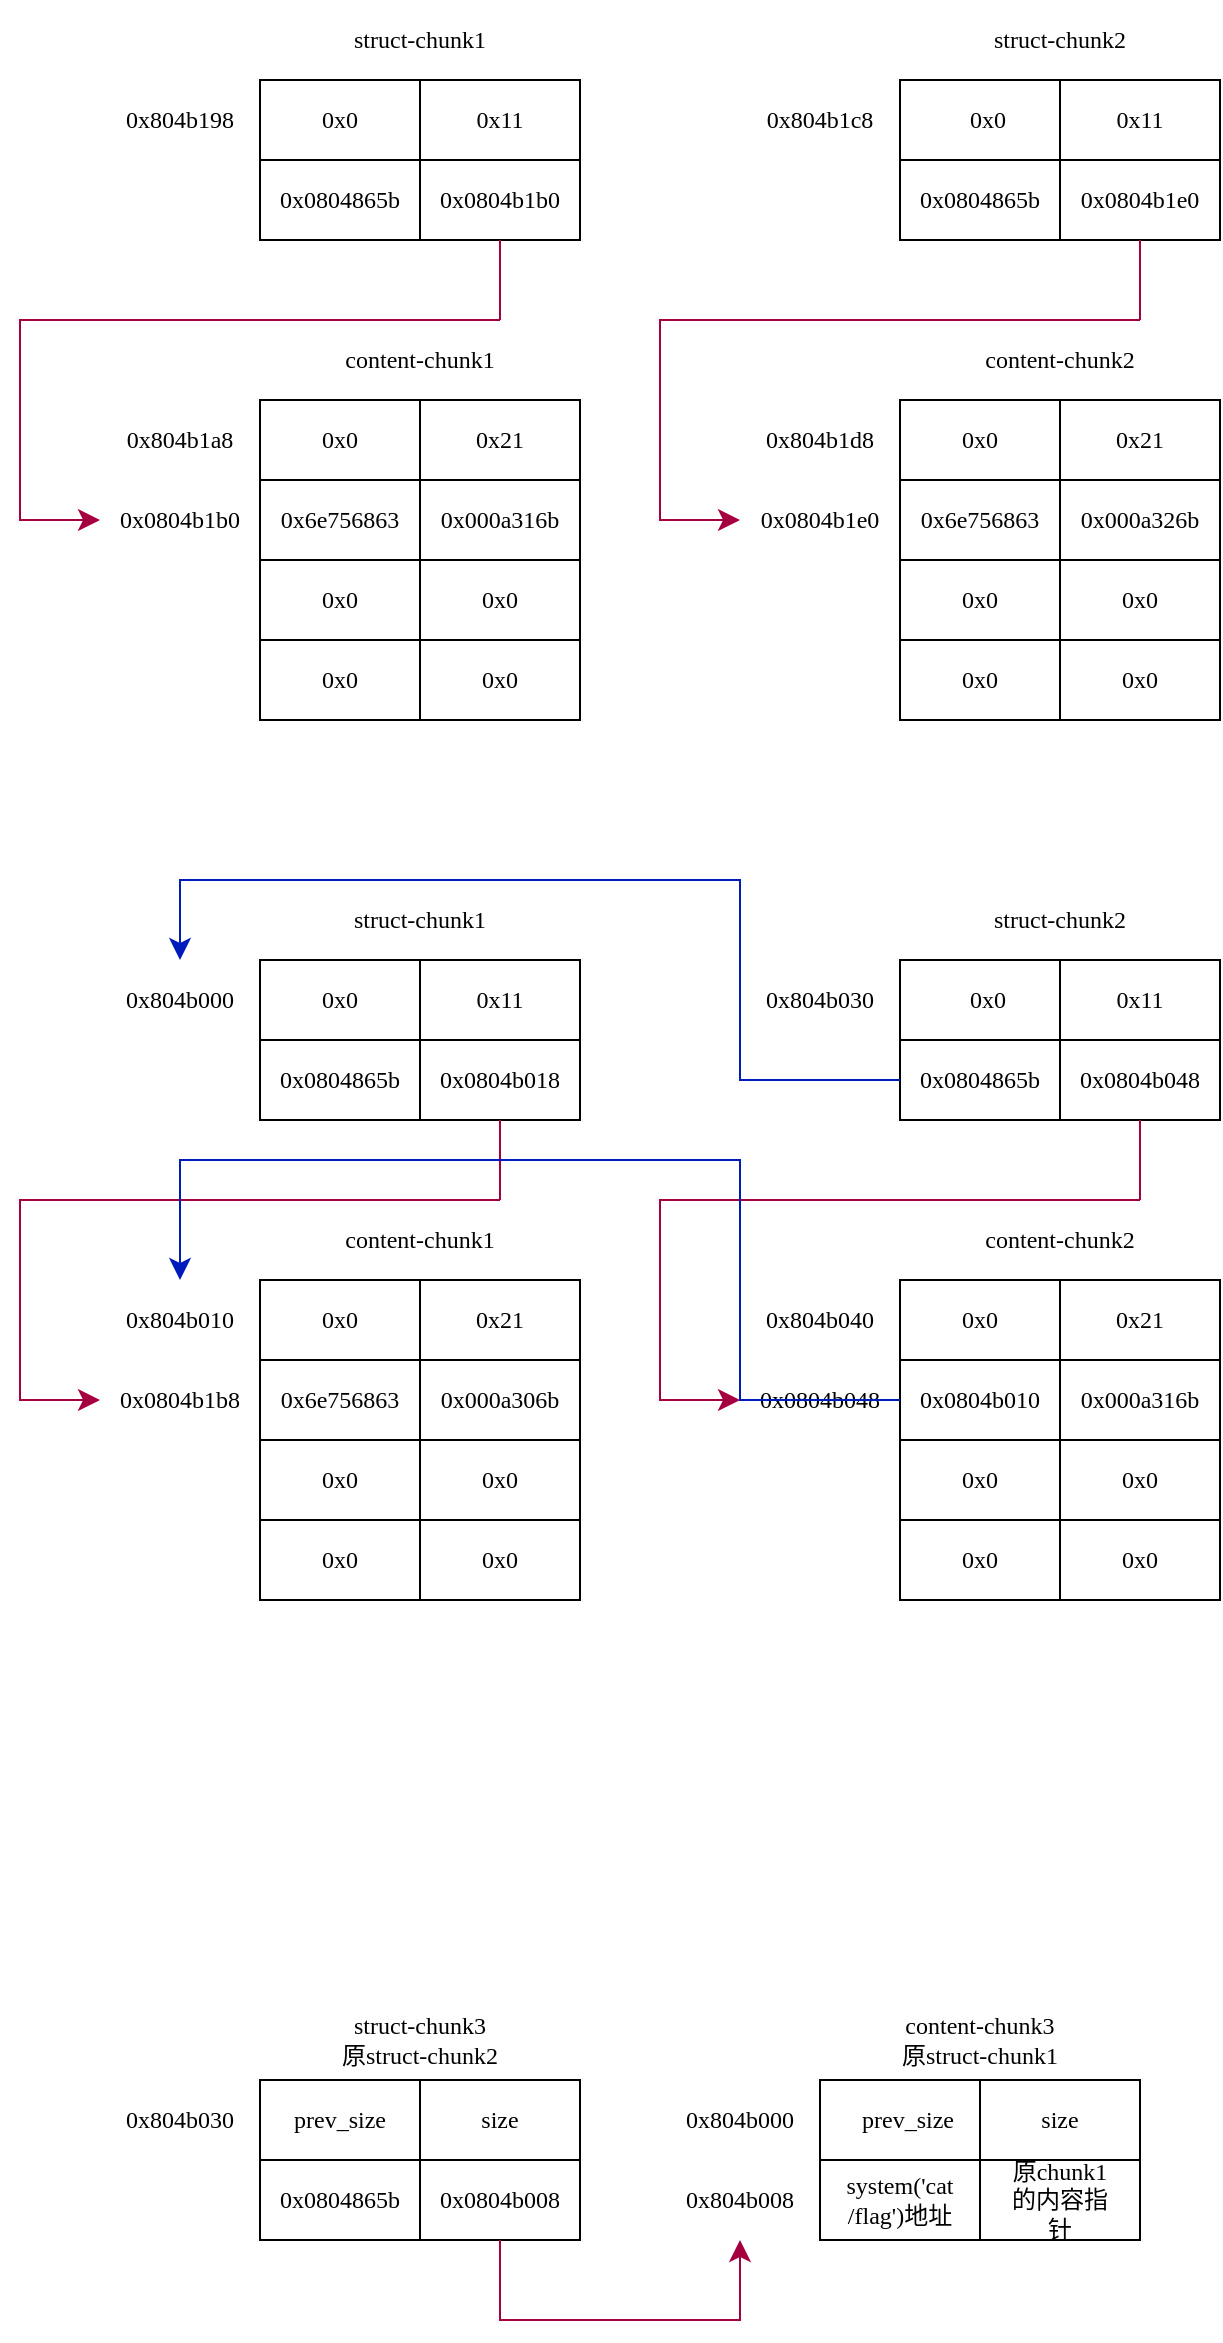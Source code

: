 <mxfile>
    <diagram id="yK3WfhH-r-NmI8_yTwjd" name="第 1 页">
        <mxGraphModel dx="1050" dy="587" grid="1" gridSize="10" guides="1" tooltips="1" connect="1" arrows="1" fold="1" page="0" pageScale="1" pageWidth="827" pageHeight="1169" math="0" shadow="0">
            <root>
                <mxCell id="0"/>
                <mxCell id="1" parent="0"/>
                <mxCell id="2" value="" style="rounded=0;whiteSpace=wrap;html=1;" parent="1" vertex="1">
                    <mxGeometry x="80" y="160" width="160" height="80" as="geometry"/>
                </mxCell>
                <mxCell id="3" value="" style="rounded=0;whiteSpace=wrap;html=1;" parent="1" vertex="1">
                    <mxGeometry x="80" y="320" width="160" height="160" as="geometry"/>
                </mxCell>
                <mxCell id="4" value="" style="rounded=0;whiteSpace=wrap;html=1;" parent="1" vertex="1">
                    <mxGeometry x="400" y="160" width="160" height="80" as="geometry"/>
                </mxCell>
                <mxCell id="5" value="" style="rounded=0;whiteSpace=wrap;html=1;" parent="1" vertex="1">
                    <mxGeometry x="400" y="320" width="160" height="160" as="geometry"/>
                </mxCell>
                <mxCell id="6" value="" style="rounded=0;whiteSpace=wrap;html=1;" parent="1" vertex="1">
                    <mxGeometry x="80" y="320" width="80" height="40" as="geometry"/>
                </mxCell>
                <mxCell id="7" value="" style="rounded=0;whiteSpace=wrap;html=1;" parent="1" vertex="1">
                    <mxGeometry x="80" y="360" width="80" height="40" as="geometry"/>
                </mxCell>
                <mxCell id="8" value="" style="rounded=0;whiteSpace=wrap;html=1;" parent="1" vertex="1">
                    <mxGeometry x="80" y="400" width="80" height="40" as="geometry"/>
                </mxCell>
                <mxCell id="9" value="" style="rounded=0;whiteSpace=wrap;html=1;" parent="1" vertex="1">
                    <mxGeometry x="80" y="440" width="80" height="40" as="geometry"/>
                </mxCell>
                <mxCell id="10" value="" style="rounded=0;whiteSpace=wrap;html=1;" parent="1" vertex="1">
                    <mxGeometry x="160" y="320" width="80" height="40" as="geometry"/>
                </mxCell>
                <mxCell id="11" value="" style="rounded=0;whiteSpace=wrap;html=1;" parent="1" vertex="1">
                    <mxGeometry x="160" y="360" width="80" height="40" as="geometry"/>
                </mxCell>
                <mxCell id="12" value="" style="rounded=0;whiteSpace=wrap;html=1;" parent="1" vertex="1">
                    <mxGeometry x="160" y="400" width="80" height="40" as="geometry"/>
                </mxCell>
                <mxCell id="13" value="" style="rounded=0;whiteSpace=wrap;html=1;" parent="1" vertex="1">
                    <mxGeometry x="160" y="440" width="80" height="40" as="geometry"/>
                </mxCell>
                <mxCell id="14" value="" style="rounded=0;whiteSpace=wrap;html=1;" parent="1" vertex="1">
                    <mxGeometry x="80" y="160" width="80" height="40" as="geometry"/>
                </mxCell>
                <mxCell id="15" value="" style="rounded=0;whiteSpace=wrap;html=1;" parent="1" vertex="1">
                    <mxGeometry x="160" y="200" width="80" height="40" as="geometry"/>
                </mxCell>
                <mxCell id="16" value="" style="rounded=0;whiteSpace=wrap;html=1;" parent="1" vertex="1">
                    <mxGeometry x="400" y="160" width="80" height="40" as="geometry"/>
                </mxCell>
                <mxCell id="17" value="" style="rounded=0;whiteSpace=wrap;html=1;" parent="1" vertex="1">
                    <mxGeometry x="160" y="160" width="80" height="40" as="geometry"/>
                </mxCell>
                <mxCell id="18" value="" style="rounded=0;whiteSpace=wrap;html=1;" parent="1" vertex="1">
                    <mxGeometry x="80" y="200" width="80" height="40" as="geometry"/>
                </mxCell>
                <mxCell id="19" value="" style="rounded=0;whiteSpace=wrap;html=1;" parent="1" vertex="1">
                    <mxGeometry x="400" y="200" width="80" height="40" as="geometry"/>
                </mxCell>
                <mxCell id="20" value="" style="rounded=0;whiteSpace=wrap;html=1;" parent="1" vertex="1">
                    <mxGeometry x="480" y="160" width="80" height="40" as="geometry"/>
                </mxCell>
                <mxCell id="21" value="" style="rounded=0;whiteSpace=wrap;html=1;" parent="1" vertex="1">
                    <mxGeometry x="480" y="200" width="80" height="40" as="geometry"/>
                </mxCell>
                <mxCell id="22" value="" style="rounded=0;whiteSpace=wrap;html=1;" parent="1" vertex="1">
                    <mxGeometry x="400" y="320" width="80" height="40" as="geometry"/>
                </mxCell>
                <mxCell id="23" value="" style="rounded=0;whiteSpace=wrap;html=1;" parent="1" vertex="1">
                    <mxGeometry x="400" y="360" width="80" height="40" as="geometry"/>
                </mxCell>
                <mxCell id="24" value="" style="rounded=0;whiteSpace=wrap;html=1;" parent="1" vertex="1">
                    <mxGeometry x="400" y="400" width="80" height="40" as="geometry"/>
                </mxCell>
                <mxCell id="25" value="" style="rounded=0;whiteSpace=wrap;html=1;" parent="1" vertex="1">
                    <mxGeometry x="400" y="440" width="80" height="40" as="geometry"/>
                </mxCell>
                <mxCell id="26" value="" style="rounded=0;whiteSpace=wrap;html=1;" parent="1" vertex="1">
                    <mxGeometry x="480" y="320" width="80" height="40" as="geometry"/>
                </mxCell>
                <mxCell id="27" value="" style="rounded=0;whiteSpace=wrap;html=1;" parent="1" vertex="1">
                    <mxGeometry x="480" y="360" width="80" height="40" as="geometry"/>
                </mxCell>
                <mxCell id="28" value="" style="rounded=0;whiteSpace=wrap;html=1;" parent="1" vertex="1">
                    <mxGeometry x="480" y="400" width="80" height="40" as="geometry"/>
                </mxCell>
                <mxCell id="29" value="" style="rounded=0;whiteSpace=wrap;html=1;" parent="1" vertex="1">
                    <mxGeometry x="480" y="440" width="80" height="40" as="geometry"/>
                </mxCell>
                <mxCell id="30" value="&lt;font face=&quot;Times New Roman&quot;&gt;0x0&lt;/font&gt;" style="text;html=1;strokeColor=none;fillColor=none;align=center;verticalAlign=middle;whiteSpace=wrap;rounded=0;" parent="1" vertex="1">
                    <mxGeometry x="90" y="165" width="60" height="30" as="geometry"/>
                </mxCell>
                <mxCell id="31" value="&lt;font face=&quot;Times New Roman&quot;&gt;0x11&lt;/font&gt;" style="text;html=1;strokeColor=none;fillColor=none;align=center;verticalAlign=middle;whiteSpace=wrap;rounded=0;" parent="1" vertex="1">
                    <mxGeometry x="170" y="165" width="60" height="30" as="geometry"/>
                </mxCell>
                <mxCell id="32" value="&lt;font face=&quot;Times New Roman&quot;&gt;struct-chunk1&lt;/font&gt;" style="text;html=1;strokeColor=none;fillColor=none;align=center;verticalAlign=middle;whiteSpace=wrap;rounded=0;" parent="1" vertex="1">
                    <mxGeometry x="120" y="120" width="80" height="40" as="geometry"/>
                </mxCell>
                <mxCell id="33" value="&lt;font face=&quot;Times New Roman&quot;&gt;struct-chunk2&lt;/font&gt;" style="text;html=1;strokeColor=none;fillColor=none;align=center;verticalAlign=middle;whiteSpace=wrap;rounded=0;" parent="1" vertex="1">
                    <mxGeometry x="440" y="120" width="80" height="40" as="geometry"/>
                </mxCell>
                <mxCell id="34" value="&lt;font face=&quot;Times New Roman&quot;&gt;content-chunk1&lt;/font&gt;" style="text;html=1;strokeColor=none;fillColor=none;align=center;verticalAlign=middle;whiteSpace=wrap;rounded=0;" parent="1" vertex="1">
                    <mxGeometry x="120" y="280" width="80" height="40" as="geometry"/>
                </mxCell>
                <mxCell id="35" value="&lt;font face=&quot;Times New Roman&quot;&gt;content-chunk2&lt;/font&gt;" style="text;html=1;strokeColor=none;fillColor=none;align=center;verticalAlign=middle;whiteSpace=wrap;rounded=0;" parent="1" vertex="1">
                    <mxGeometry x="440" y="280" width="80" height="40" as="geometry"/>
                </mxCell>
                <mxCell id="37" value="" style="edgeStyle=elbowEdgeStyle;elbow=horizontal;endArrow=classic;html=1;curved=0;rounded=0;endSize=8;startSize=8;fontFamily=Times New Roman;exitX=1;exitY=0;exitDx=0;exitDy=0;fillColor=#d80073;strokeColor=#A50040;" parent="1" source="34" edge="1">
                    <mxGeometry width="50" height="50" relative="1" as="geometry">
                        <mxPoint x="10" y="300" as="sourcePoint"/>
                        <mxPoint y="380" as="targetPoint"/>
                        <Array as="points">
                            <mxPoint x="-40" y="340"/>
                        </Array>
                    </mxGeometry>
                </mxCell>
                <mxCell id="38" value="" style="endArrow=none;html=1;fontFamily=Times New Roman;entryX=0.5;entryY=1;entryDx=0;entryDy=0;exitX=1;exitY=0;exitDx=0;exitDy=0;fillColor=#d80073;strokeColor=#A50040;" parent="1" source="34" target="15" edge="1">
                    <mxGeometry width="50" height="50" relative="1" as="geometry">
                        <mxPoint x="140" y="410" as="sourcePoint"/>
                        <mxPoint x="190" y="360" as="targetPoint"/>
                    </mxGeometry>
                </mxCell>
                <mxCell id="39" value="&lt;font face=&quot;Times New Roman&quot;&gt;0x804b198&lt;/font&gt;" style="text;html=1;strokeColor=none;fillColor=none;align=center;verticalAlign=middle;whiteSpace=wrap;rounded=0;" parent="1" vertex="1">
                    <mxGeometry y="160" width="80" height="40" as="geometry"/>
                </mxCell>
                <mxCell id="40" value="&lt;font face=&quot;Times New Roman&quot;&gt;0x804b1a8&lt;/font&gt;" style="text;html=1;strokeColor=none;fillColor=none;align=center;verticalAlign=middle;whiteSpace=wrap;rounded=0;" parent="1" vertex="1">
                    <mxGeometry y="320" width="80" height="40" as="geometry"/>
                </mxCell>
                <mxCell id="41" value="&lt;font face=&quot;Times New Roman&quot;&gt;0x0804b1b0&lt;/font&gt;" style="text;html=1;strokeColor=none;fillColor=none;align=center;verticalAlign=middle;whiteSpace=wrap;rounded=0;" parent="1" vertex="1">
                    <mxGeometry y="360" width="80" height="40" as="geometry"/>
                </mxCell>
                <mxCell id="42" value="" style="edgeStyle=elbowEdgeStyle;elbow=horizontal;endArrow=classic;html=1;curved=0;rounded=0;endSize=8;startSize=8;fontFamily=Times New Roman;exitX=1;exitY=0;exitDx=0;exitDy=0;fillColor=#d80073;strokeColor=#A50040;" parent="1" edge="1">
                    <mxGeometry width="50" height="50" relative="1" as="geometry">
                        <mxPoint x="520" y="280" as="sourcePoint"/>
                        <mxPoint x="320" y="380" as="targetPoint"/>
                        <Array as="points">
                            <mxPoint x="280" y="340"/>
                        </Array>
                    </mxGeometry>
                </mxCell>
                <mxCell id="43" value="" style="endArrow=none;html=1;fontFamily=Times New Roman;entryX=0.5;entryY=1;entryDx=0;entryDy=0;exitX=1;exitY=0;exitDx=0;exitDy=0;fillColor=#d80073;strokeColor=#A50040;" parent="1" edge="1">
                    <mxGeometry width="50" height="50" relative="1" as="geometry">
                        <mxPoint x="520" y="280" as="sourcePoint"/>
                        <mxPoint x="520" y="240" as="targetPoint"/>
                    </mxGeometry>
                </mxCell>
                <mxCell id="44" value="&lt;font face=&quot;Times New Roman&quot;&gt;0x804b1c8&lt;/font&gt;" style="text;html=1;strokeColor=none;fillColor=none;align=center;verticalAlign=middle;whiteSpace=wrap;rounded=0;" parent="1" vertex="1">
                    <mxGeometry x="320" y="160" width="80" height="40" as="geometry"/>
                </mxCell>
                <mxCell id="45" value="&lt;font face=&quot;Times New Roman&quot;&gt;0x804b1d8&lt;/font&gt;" style="text;html=1;strokeColor=none;fillColor=none;align=center;verticalAlign=middle;whiteSpace=wrap;rounded=0;" parent="1" vertex="1">
                    <mxGeometry x="320" y="320" width="80" height="40" as="geometry"/>
                </mxCell>
                <mxCell id="46" value="&lt;font face=&quot;Times New Roman&quot;&gt;0x0804b1e0&lt;/font&gt;" style="text;html=1;strokeColor=none;fillColor=none;align=center;verticalAlign=middle;whiteSpace=wrap;rounded=0;" parent="1" vertex="1">
                    <mxGeometry x="320" y="360" width="80" height="40" as="geometry"/>
                </mxCell>
                <mxCell id="47" value="&lt;font face=&quot;Times New Roman&quot;&gt;0x0804865b&lt;/font&gt;" style="text;html=1;strokeColor=none;fillColor=none;align=center;verticalAlign=middle;whiteSpace=wrap;rounded=0;" parent="1" vertex="1">
                    <mxGeometry x="90" y="205" width="60" height="30" as="geometry"/>
                </mxCell>
                <mxCell id="48" value="&lt;font face=&quot;Times New Roman&quot;&gt;0x0804b1b0&lt;/font&gt;" style="text;html=1;strokeColor=none;fillColor=none;align=center;verticalAlign=middle;whiteSpace=wrap;rounded=0;" parent="1" vertex="1">
                    <mxGeometry x="170" y="205" width="60" height="30" as="geometry"/>
                </mxCell>
                <mxCell id="49" value="&lt;font face=&quot;Times New Roman&quot;&gt;0x0&lt;/font&gt;" style="text;html=1;strokeColor=none;fillColor=none;align=center;verticalAlign=middle;whiteSpace=wrap;rounded=0;" parent="1" vertex="1">
                    <mxGeometry x="90" y="325" width="60" height="30" as="geometry"/>
                </mxCell>
                <mxCell id="50" value="&lt;font face=&quot;Times New Roman&quot;&gt;0x21&lt;/font&gt;" style="text;html=1;strokeColor=none;fillColor=none;align=center;verticalAlign=middle;whiteSpace=wrap;rounded=0;" parent="1" vertex="1">
                    <mxGeometry x="170" y="325" width="60" height="30" as="geometry"/>
                </mxCell>
                <mxCell id="51" value="&lt;font face=&quot;Times New Roman&quot;&gt;0x000a316b&lt;/font&gt;" style="text;html=1;strokeColor=none;fillColor=none;align=center;verticalAlign=middle;whiteSpace=wrap;rounded=0;" parent="1" vertex="1">
                    <mxGeometry x="170" y="365" width="60" height="30" as="geometry"/>
                </mxCell>
                <mxCell id="52" value="&lt;font face=&quot;Times New Roman&quot;&gt;0x6e756863&lt;/font&gt;" style="text;html=1;strokeColor=none;fillColor=none;align=center;verticalAlign=middle;whiteSpace=wrap;rounded=0;" parent="1" vertex="1">
                    <mxGeometry x="90" y="365" width="60" height="30" as="geometry"/>
                </mxCell>
                <mxCell id="53" value="&lt;font face=&quot;Times New Roman&quot;&gt;0x0&lt;/font&gt;" style="text;html=1;strokeColor=none;fillColor=none;align=center;verticalAlign=middle;whiteSpace=wrap;rounded=0;" parent="1" vertex="1">
                    <mxGeometry x="170" y="405" width="60" height="30" as="geometry"/>
                </mxCell>
                <mxCell id="54" value="&lt;font face=&quot;Times New Roman&quot;&gt;0x0&lt;/font&gt;" style="text;html=1;strokeColor=none;fillColor=none;align=center;verticalAlign=middle;whiteSpace=wrap;rounded=0;" parent="1" vertex="1">
                    <mxGeometry x="90" y="405" width="60" height="30" as="geometry"/>
                </mxCell>
                <mxCell id="55" value="&lt;font face=&quot;Times New Roman&quot;&gt;0x0&lt;/font&gt;" style="text;html=1;strokeColor=none;fillColor=none;align=center;verticalAlign=middle;whiteSpace=wrap;rounded=0;" parent="1" vertex="1">
                    <mxGeometry x="90" y="445" width="60" height="30" as="geometry"/>
                </mxCell>
                <mxCell id="56" value="&lt;font face=&quot;Times New Roman&quot;&gt;0x0&lt;/font&gt;" style="text;html=1;strokeColor=none;fillColor=none;align=center;verticalAlign=middle;whiteSpace=wrap;rounded=0;" parent="1" vertex="1">
                    <mxGeometry x="170" y="445" width="60" height="30" as="geometry"/>
                </mxCell>
                <mxCell id="57" value="&lt;font face=&quot;Times New Roman&quot;&gt;0x0&lt;/font&gt;" style="text;html=1;strokeColor=none;fillColor=none;align=center;verticalAlign=middle;whiteSpace=wrap;rounded=0;" parent="1" vertex="1">
                    <mxGeometry x="414" y="165" width="60" height="30" as="geometry"/>
                </mxCell>
                <mxCell id="58" value="&lt;font face=&quot;Times New Roman&quot;&gt;0x11&lt;/font&gt;" style="text;html=1;strokeColor=none;fillColor=none;align=center;verticalAlign=middle;whiteSpace=wrap;rounded=0;" parent="1" vertex="1">
                    <mxGeometry x="490" y="165" width="60" height="30" as="geometry"/>
                </mxCell>
                <mxCell id="59" value="&lt;font face=&quot;Times New Roman&quot;&gt;0x0804865b&lt;/font&gt;" style="text;html=1;strokeColor=none;fillColor=none;align=center;verticalAlign=middle;whiteSpace=wrap;rounded=0;" parent="1" vertex="1">
                    <mxGeometry x="410" y="205" width="60" height="30" as="geometry"/>
                </mxCell>
                <mxCell id="60" value="&lt;font face=&quot;Times New Roman&quot;&gt;0x0804b1e0&lt;/font&gt;" style="text;html=1;strokeColor=none;fillColor=none;align=center;verticalAlign=middle;whiteSpace=wrap;rounded=0;" parent="1" vertex="1">
                    <mxGeometry x="490" y="205" width="60" height="30" as="geometry"/>
                </mxCell>
                <mxCell id="61" value="&lt;font face=&quot;Times New Roman&quot;&gt;0x0&lt;/font&gt;" style="text;html=1;strokeColor=none;fillColor=none;align=center;verticalAlign=middle;whiteSpace=wrap;rounded=0;" parent="1" vertex="1">
                    <mxGeometry x="410" y="325" width="60" height="30" as="geometry"/>
                </mxCell>
                <mxCell id="62" value="&lt;font face=&quot;Times New Roman&quot;&gt;0x21&lt;/font&gt;" style="text;html=1;strokeColor=none;fillColor=none;align=center;verticalAlign=middle;whiteSpace=wrap;rounded=0;" parent="1" vertex="1">
                    <mxGeometry x="490" y="325" width="60" height="30" as="geometry"/>
                </mxCell>
                <mxCell id="63" value="&lt;font face=&quot;Times New Roman&quot;&gt;0x6e756863&lt;/font&gt;" style="text;html=1;strokeColor=none;fillColor=none;align=center;verticalAlign=middle;whiteSpace=wrap;rounded=0;" parent="1" vertex="1">
                    <mxGeometry x="410" y="365" width="60" height="30" as="geometry"/>
                </mxCell>
                <mxCell id="64" value="&lt;font face=&quot;Times New Roman&quot;&gt;0x000a326b&lt;/font&gt;" style="text;html=1;strokeColor=none;fillColor=none;align=center;verticalAlign=middle;whiteSpace=wrap;rounded=0;" parent="1" vertex="1">
                    <mxGeometry x="490" y="365" width="60" height="30" as="geometry"/>
                </mxCell>
                <mxCell id="66" value="&lt;font face=&quot;Times New Roman&quot;&gt;0x0&lt;/font&gt;" style="text;html=1;strokeColor=none;fillColor=none;align=center;verticalAlign=middle;whiteSpace=wrap;rounded=0;" parent="1" vertex="1">
                    <mxGeometry x="410" y="405" width="60" height="30" as="geometry"/>
                </mxCell>
                <mxCell id="67" value="&lt;font face=&quot;Times New Roman&quot;&gt;0x0&lt;/font&gt;" style="text;html=1;strokeColor=none;fillColor=none;align=center;verticalAlign=middle;whiteSpace=wrap;rounded=0;" parent="1" vertex="1">
                    <mxGeometry x="410" y="445" width="60" height="30" as="geometry"/>
                </mxCell>
                <mxCell id="68" value="&lt;font face=&quot;Times New Roman&quot;&gt;0x0&lt;/font&gt;" style="text;html=1;strokeColor=none;fillColor=none;align=center;verticalAlign=middle;whiteSpace=wrap;rounded=0;" parent="1" vertex="1">
                    <mxGeometry x="490" y="405" width="60" height="30" as="geometry"/>
                </mxCell>
                <mxCell id="69" value="&lt;font face=&quot;Times New Roman&quot;&gt;0x0&lt;/font&gt;" style="text;html=1;strokeColor=none;fillColor=none;align=center;verticalAlign=middle;whiteSpace=wrap;rounded=0;" parent="1" vertex="1">
                    <mxGeometry x="490" y="445" width="60" height="30" as="geometry"/>
                </mxCell>
                <mxCell id="70" value="" style="rounded=0;whiteSpace=wrap;html=1;" parent="1" vertex="1">
                    <mxGeometry x="80" y="600" width="160" height="80" as="geometry"/>
                </mxCell>
                <mxCell id="71" value="" style="rounded=0;whiteSpace=wrap;html=1;" parent="1" vertex="1">
                    <mxGeometry x="80" y="760" width="160" height="160" as="geometry"/>
                </mxCell>
                <mxCell id="72" value="" style="rounded=0;whiteSpace=wrap;html=1;" parent="1" vertex="1">
                    <mxGeometry x="400" y="600" width="160" height="80" as="geometry"/>
                </mxCell>
                <mxCell id="73" value="" style="rounded=0;whiteSpace=wrap;html=1;" parent="1" vertex="1">
                    <mxGeometry x="400" y="760" width="160" height="160" as="geometry"/>
                </mxCell>
                <mxCell id="74" value="" style="rounded=0;whiteSpace=wrap;html=1;" parent="1" vertex="1">
                    <mxGeometry x="80" y="760" width="80" height="40" as="geometry"/>
                </mxCell>
                <mxCell id="75" value="" style="rounded=0;whiteSpace=wrap;html=1;" parent="1" vertex="1">
                    <mxGeometry x="80" y="800" width="80" height="40" as="geometry"/>
                </mxCell>
                <mxCell id="76" value="" style="rounded=0;whiteSpace=wrap;html=1;" parent="1" vertex="1">
                    <mxGeometry x="80" y="840" width="80" height="40" as="geometry"/>
                </mxCell>
                <mxCell id="77" value="" style="rounded=0;whiteSpace=wrap;html=1;" parent="1" vertex="1">
                    <mxGeometry x="80" y="880" width="80" height="40" as="geometry"/>
                </mxCell>
                <mxCell id="78" value="" style="rounded=0;whiteSpace=wrap;html=1;" parent="1" vertex="1">
                    <mxGeometry x="160" y="760" width="80" height="40" as="geometry"/>
                </mxCell>
                <mxCell id="79" value="" style="rounded=0;whiteSpace=wrap;html=1;" parent="1" vertex="1">
                    <mxGeometry x="160" y="800" width="80" height="40" as="geometry"/>
                </mxCell>
                <mxCell id="80" value="" style="rounded=0;whiteSpace=wrap;html=1;" parent="1" vertex="1">
                    <mxGeometry x="160" y="840" width="80" height="40" as="geometry"/>
                </mxCell>
                <mxCell id="81" value="" style="rounded=0;whiteSpace=wrap;html=1;" parent="1" vertex="1">
                    <mxGeometry x="160" y="880" width="80" height="40" as="geometry"/>
                </mxCell>
                <mxCell id="82" value="" style="rounded=0;whiteSpace=wrap;html=1;" parent="1" vertex="1">
                    <mxGeometry x="80" y="600" width="80" height="40" as="geometry"/>
                </mxCell>
                <mxCell id="83" value="" style="rounded=0;whiteSpace=wrap;html=1;" parent="1" vertex="1">
                    <mxGeometry x="160" y="640" width="80" height="40" as="geometry"/>
                </mxCell>
                <mxCell id="84" value="" style="rounded=0;whiteSpace=wrap;html=1;" parent="1" vertex="1">
                    <mxGeometry x="400" y="600" width="80" height="40" as="geometry"/>
                </mxCell>
                <mxCell id="85" value="" style="rounded=0;whiteSpace=wrap;html=1;" parent="1" vertex="1">
                    <mxGeometry x="160" y="600" width="80" height="40" as="geometry"/>
                </mxCell>
                <mxCell id="86" value="" style="rounded=0;whiteSpace=wrap;html=1;" parent="1" vertex="1">
                    <mxGeometry x="80" y="640" width="80" height="40" as="geometry"/>
                </mxCell>
                <mxCell id="87" value="" style="rounded=0;whiteSpace=wrap;html=1;" parent="1" vertex="1">
                    <mxGeometry x="400" y="640" width="80" height="40" as="geometry"/>
                </mxCell>
                <mxCell id="88" value="" style="rounded=0;whiteSpace=wrap;html=1;" parent="1" vertex="1">
                    <mxGeometry x="480" y="600" width="80" height="40" as="geometry"/>
                </mxCell>
                <mxCell id="89" value="" style="rounded=0;whiteSpace=wrap;html=1;" parent="1" vertex="1">
                    <mxGeometry x="480" y="640" width="80" height="40" as="geometry"/>
                </mxCell>
                <mxCell id="90" value="" style="rounded=0;whiteSpace=wrap;html=1;" parent="1" vertex="1">
                    <mxGeometry x="400" y="760" width="80" height="40" as="geometry"/>
                </mxCell>
                <mxCell id="91" value="" style="rounded=0;whiteSpace=wrap;html=1;" parent="1" vertex="1">
                    <mxGeometry x="400" y="800" width="80" height="40" as="geometry"/>
                </mxCell>
                <mxCell id="92" value="" style="rounded=0;whiteSpace=wrap;html=1;" parent="1" vertex="1">
                    <mxGeometry x="400" y="840" width="80" height="40" as="geometry"/>
                </mxCell>
                <mxCell id="93" value="" style="rounded=0;whiteSpace=wrap;html=1;" parent="1" vertex="1">
                    <mxGeometry x="400" y="880" width="80" height="40" as="geometry"/>
                </mxCell>
                <mxCell id="94" value="" style="rounded=0;whiteSpace=wrap;html=1;" parent="1" vertex="1">
                    <mxGeometry x="480" y="760" width="80" height="40" as="geometry"/>
                </mxCell>
                <mxCell id="95" value="" style="rounded=0;whiteSpace=wrap;html=1;" parent="1" vertex="1">
                    <mxGeometry x="480" y="800" width="80" height="40" as="geometry"/>
                </mxCell>
                <mxCell id="96" value="" style="rounded=0;whiteSpace=wrap;html=1;" parent="1" vertex="1">
                    <mxGeometry x="480" y="840" width="80" height="40" as="geometry"/>
                </mxCell>
                <mxCell id="97" value="" style="rounded=0;whiteSpace=wrap;html=1;" parent="1" vertex="1">
                    <mxGeometry x="480" y="880" width="80" height="40" as="geometry"/>
                </mxCell>
                <mxCell id="98" value="&lt;font face=&quot;Times New Roman&quot;&gt;0x0&lt;/font&gt;" style="text;html=1;strokeColor=none;fillColor=none;align=center;verticalAlign=middle;whiteSpace=wrap;rounded=0;" parent="1" vertex="1">
                    <mxGeometry x="90" y="605" width="60" height="30" as="geometry"/>
                </mxCell>
                <mxCell id="99" value="&lt;font face=&quot;Times New Roman&quot;&gt;0x11&lt;/font&gt;" style="text;html=1;strokeColor=none;fillColor=none;align=center;verticalAlign=middle;whiteSpace=wrap;rounded=0;" parent="1" vertex="1">
                    <mxGeometry x="170" y="605" width="60" height="30" as="geometry"/>
                </mxCell>
                <mxCell id="100" value="&lt;font face=&quot;Times New Roman&quot;&gt;struct-chunk1&lt;/font&gt;" style="text;html=1;strokeColor=none;fillColor=none;align=center;verticalAlign=middle;whiteSpace=wrap;rounded=0;" parent="1" vertex="1">
                    <mxGeometry x="120" y="560" width="80" height="40" as="geometry"/>
                </mxCell>
                <mxCell id="101" value="&lt;font face=&quot;Times New Roman&quot;&gt;struct-chunk2&lt;/font&gt;" style="text;html=1;strokeColor=none;fillColor=none;align=center;verticalAlign=middle;whiteSpace=wrap;rounded=0;" parent="1" vertex="1">
                    <mxGeometry x="440" y="560" width="80" height="40" as="geometry"/>
                </mxCell>
                <mxCell id="102" value="&lt;font face=&quot;Times New Roman&quot;&gt;content-chunk1&lt;/font&gt;" style="text;html=1;strokeColor=none;fillColor=none;align=center;verticalAlign=middle;whiteSpace=wrap;rounded=0;" parent="1" vertex="1">
                    <mxGeometry x="120" y="720" width="80" height="40" as="geometry"/>
                </mxCell>
                <mxCell id="103" value="&lt;font face=&quot;Times New Roman&quot;&gt;content-chunk2&lt;/font&gt;" style="text;html=1;strokeColor=none;fillColor=none;align=center;verticalAlign=middle;whiteSpace=wrap;rounded=0;" parent="1" vertex="1">
                    <mxGeometry x="440" y="720" width="80" height="40" as="geometry"/>
                </mxCell>
                <mxCell id="104" value="" style="edgeStyle=elbowEdgeStyle;elbow=horizontal;endArrow=classic;html=1;curved=0;rounded=0;endSize=8;startSize=8;fontFamily=Times New Roman;exitX=1;exitY=0;exitDx=0;exitDy=0;fillColor=#d80073;strokeColor=#A50040;" parent="1" source="102" edge="1">
                    <mxGeometry width="50" height="50" relative="1" as="geometry">
                        <mxPoint x="10" y="740" as="sourcePoint"/>
                        <mxPoint y="820" as="targetPoint"/>
                        <Array as="points">
                            <mxPoint x="-40" y="780"/>
                        </Array>
                    </mxGeometry>
                </mxCell>
                <mxCell id="105" value="" style="endArrow=none;html=1;fontFamily=Times New Roman;entryX=0.5;entryY=1;entryDx=0;entryDy=0;exitX=1;exitY=0;exitDx=0;exitDy=0;fillColor=#d80073;strokeColor=#A50040;" parent="1" source="102" target="83" edge="1">
                    <mxGeometry width="50" height="50" relative="1" as="geometry">
                        <mxPoint x="140" y="850" as="sourcePoint"/>
                        <mxPoint x="190" y="800" as="targetPoint"/>
                    </mxGeometry>
                </mxCell>
                <mxCell id="106" value="&lt;font face=&quot;Times New Roman&quot;&gt;0x804b000&lt;/font&gt;" style="text;html=1;strokeColor=none;fillColor=none;align=center;verticalAlign=middle;whiteSpace=wrap;rounded=0;" parent="1" vertex="1">
                    <mxGeometry y="600" width="80" height="40" as="geometry"/>
                </mxCell>
                <mxCell id="107" value="&lt;font face=&quot;Times New Roman&quot;&gt;0x804b010&lt;/font&gt;" style="text;html=1;strokeColor=none;fillColor=none;align=center;verticalAlign=middle;whiteSpace=wrap;rounded=0;" parent="1" vertex="1">
                    <mxGeometry y="760" width="80" height="40" as="geometry"/>
                </mxCell>
                <mxCell id="108" value="&lt;font face=&quot;Times New Roman&quot;&gt;0x0804b1b8&lt;/font&gt;" style="text;html=1;strokeColor=none;fillColor=none;align=center;verticalAlign=middle;whiteSpace=wrap;rounded=0;" parent="1" vertex="1">
                    <mxGeometry y="800" width="80" height="40" as="geometry"/>
                </mxCell>
                <mxCell id="109" value="" style="edgeStyle=elbowEdgeStyle;elbow=horizontal;endArrow=classic;html=1;curved=0;rounded=0;endSize=8;startSize=8;fontFamily=Times New Roman;exitX=1;exitY=0;exitDx=0;exitDy=0;fillColor=#d80073;strokeColor=#A50040;" parent="1" edge="1">
                    <mxGeometry width="50" height="50" relative="1" as="geometry">
                        <mxPoint x="520" y="720" as="sourcePoint"/>
                        <mxPoint x="320" y="820" as="targetPoint"/>
                        <Array as="points">
                            <mxPoint x="280" y="780"/>
                        </Array>
                    </mxGeometry>
                </mxCell>
                <mxCell id="110" value="" style="endArrow=none;html=1;fontFamily=Times New Roman;entryX=0.5;entryY=1;entryDx=0;entryDy=0;exitX=1;exitY=0;exitDx=0;exitDy=0;fillColor=#d80073;strokeColor=#A50040;" parent="1" edge="1">
                    <mxGeometry width="50" height="50" relative="1" as="geometry">
                        <mxPoint x="520" y="720" as="sourcePoint"/>
                        <mxPoint x="520" y="680" as="targetPoint"/>
                    </mxGeometry>
                </mxCell>
                <mxCell id="111" value="&lt;font face=&quot;Times New Roman&quot;&gt;0x804b030&lt;/font&gt;" style="text;html=1;strokeColor=none;fillColor=none;align=center;verticalAlign=middle;whiteSpace=wrap;rounded=0;" parent="1" vertex="1">
                    <mxGeometry x="320" y="600" width="80" height="40" as="geometry"/>
                </mxCell>
                <mxCell id="112" value="&lt;font face=&quot;Times New Roman&quot;&gt;0x804b040&lt;/font&gt;" style="text;html=1;strokeColor=none;fillColor=none;align=center;verticalAlign=middle;whiteSpace=wrap;rounded=0;" parent="1" vertex="1">
                    <mxGeometry x="320" y="760" width="80" height="40" as="geometry"/>
                </mxCell>
                <mxCell id="113" value="&lt;font face=&quot;Times New Roman&quot;&gt;0x0804b048&lt;/font&gt;" style="text;html=1;strokeColor=none;fillColor=none;align=center;verticalAlign=middle;whiteSpace=wrap;rounded=0;" parent="1" vertex="1">
                    <mxGeometry x="320" y="800" width="80" height="40" as="geometry"/>
                </mxCell>
                <mxCell id="114" value="&lt;font face=&quot;Times New Roman&quot;&gt;0x0804865b&lt;/font&gt;" style="text;html=1;strokeColor=none;fillColor=none;align=center;verticalAlign=middle;whiteSpace=wrap;rounded=0;" parent="1" vertex="1">
                    <mxGeometry x="90" y="645" width="60" height="30" as="geometry"/>
                </mxCell>
                <mxCell id="115" value="&lt;font face=&quot;Times New Roman&quot;&gt;0x0804b018&lt;/font&gt;" style="text;html=1;strokeColor=none;fillColor=none;align=center;verticalAlign=middle;whiteSpace=wrap;rounded=0;" parent="1" vertex="1">
                    <mxGeometry x="170" y="645" width="60" height="30" as="geometry"/>
                </mxCell>
                <mxCell id="116" value="&lt;font face=&quot;Times New Roman&quot;&gt;0x0&lt;/font&gt;" style="text;html=1;strokeColor=none;fillColor=none;align=center;verticalAlign=middle;whiteSpace=wrap;rounded=0;" parent="1" vertex="1">
                    <mxGeometry x="90" y="765" width="60" height="30" as="geometry"/>
                </mxCell>
                <mxCell id="117" value="&lt;font face=&quot;Times New Roman&quot;&gt;0x21&lt;/font&gt;" style="text;html=1;strokeColor=none;fillColor=none;align=center;verticalAlign=middle;whiteSpace=wrap;rounded=0;" parent="1" vertex="1">
                    <mxGeometry x="170" y="765" width="60" height="30" as="geometry"/>
                </mxCell>
                <mxCell id="118" value="&lt;font face=&quot;Times New Roman&quot;&gt;0x000a306b&lt;/font&gt;" style="text;html=1;strokeColor=none;fillColor=none;align=center;verticalAlign=middle;whiteSpace=wrap;rounded=0;" parent="1" vertex="1">
                    <mxGeometry x="170" y="805" width="60" height="30" as="geometry"/>
                </mxCell>
                <mxCell id="119" value="&lt;font face=&quot;Times New Roman&quot;&gt;0x6e756863&lt;/font&gt;" style="text;html=1;strokeColor=none;fillColor=none;align=center;verticalAlign=middle;whiteSpace=wrap;rounded=0;" parent="1" vertex="1">
                    <mxGeometry x="90" y="805" width="60" height="30" as="geometry"/>
                </mxCell>
                <mxCell id="120" value="&lt;font face=&quot;Times New Roman&quot;&gt;0x0&lt;/font&gt;" style="text;html=1;strokeColor=none;fillColor=none;align=center;verticalAlign=middle;whiteSpace=wrap;rounded=0;" parent="1" vertex="1">
                    <mxGeometry x="170" y="845" width="60" height="30" as="geometry"/>
                </mxCell>
                <mxCell id="121" value="&lt;font face=&quot;Times New Roman&quot;&gt;0x0&lt;/font&gt;" style="text;html=1;strokeColor=none;fillColor=none;align=center;verticalAlign=middle;whiteSpace=wrap;rounded=0;" parent="1" vertex="1">
                    <mxGeometry x="90" y="845" width="60" height="30" as="geometry"/>
                </mxCell>
                <mxCell id="122" value="&lt;font face=&quot;Times New Roman&quot;&gt;0x0&lt;/font&gt;" style="text;html=1;strokeColor=none;fillColor=none;align=center;verticalAlign=middle;whiteSpace=wrap;rounded=0;" parent="1" vertex="1">
                    <mxGeometry x="90" y="885" width="60" height="30" as="geometry"/>
                </mxCell>
                <mxCell id="123" value="&lt;font face=&quot;Times New Roman&quot;&gt;0x0&lt;/font&gt;" style="text;html=1;strokeColor=none;fillColor=none;align=center;verticalAlign=middle;whiteSpace=wrap;rounded=0;" parent="1" vertex="1">
                    <mxGeometry x="170" y="885" width="60" height="30" as="geometry"/>
                </mxCell>
                <mxCell id="124" value="&lt;font face=&quot;Times New Roman&quot;&gt;0x0&lt;/font&gt;" style="text;html=1;strokeColor=none;fillColor=none;align=center;verticalAlign=middle;whiteSpace=wrap;rounded=0;" parent="1" vertex="1">
                    <mxGeometry x="414" y="605" width="60" height="30" as="geometry"/>
                </mxCell>
                <mxCell id="125" value="&lt;font face=&quot;Times New Roman&quot;&gt;0x11&lt;/font&gt;" style="text;html=1;strokeColor=none;fillColor=none;align=center;verticalAlign=middle;whiteSpace=wrap;rounded=0;" parent="1" vertex="1">
                    <mxGeometry x="490" y="605" width="60" height="30" as="geometry"/>
                </mxCell>
                <mxCell id="126" value="&lt;font face=&quot;Times New Roman&quot;&gt;0x0804865b&lt;/font&gt;" style="text;html=1;strokeColor=none;fillColor=none;align=center;verticalAlign=middle;whiteSpace=wrap;rounded=0;" parent="1" vertex="1">
                    <mxGeometry x="410" y="645" width="60" height="30" as="geometry"/>
                </mxCell>
                <mxCell id="127" value="&lt;font face=&quot;Times New Roman&quot;&gt;0x0804b048&lt;/font&gt;" style="text;html=1;strokeColor=none;fillColor=none;align=center;verticalAlign=middle;whiteSpace=wrap;rounded=0;" parent="1" vertex="1">
                    <mxGeometry x="490" y="645" width="60" height="30" as="geometry"/>
                </mxCell>
                <mxCell id="128" value="&lt;font face=&quot;Times New Roman&quot;&gt;0x0&lt;/font&gt;" style="text;html=1;strokeColor=none;fillColor=none;align=center;verticalAlign=middle;whiteSpace=wrap;rounded=0;" parent="1" vertex="1">
                    <mxGeometry x="410" y="765" width="60" height="30" as="geometry"/>
                </mxCell>
                <mxCell id="129" value="&lt;font face=&quot;Times New Roman&quot;&gt;0x21&lt;/font&gt;" style="text;html=1;strokeColor=none;fillColor=none;align=center;verticalAlign=middle;whiteSpace=wrap;rounded=0;" parent="1" vertex="1">
                    <mxGeometry x="490" y="765" width="60" height="30" as="geometry"/>
                </mxCell>
                <mxCell id="130" value="&lt;font face=&quot;Times New Roman&quot;&gt;0x0804b010&lt;/font&gt;" style="text;html=1;strokeColor=none;fillColor=none;align=center;verticalAlign=middle;whiteSpace=wrap;rounded=0;" parent="1" vertex="1">
                    <mxGeometry x="410" y="805" width="60" height="30" as="geometry"/>
                </mxCell>
                <mxCell id="131" value="&lt;font face=&quot;Times New Roman&quot;&gt;0x000a316b&lt;/font&gt;" style="text;html=1;strokeColor=none;fillColor=none;align=center;verticalAlign=middle;whiteSpace=wrap;rounded=0;" parent="1" vertex="1">
                    <mxGeometry x="490" y="805" width="60" height="30" as="geometry"/>
                </mxCell>
                <mxCell id="132" value="&lt;font face=&quot;Times New Roman&quot;&gt;0x0&lt;/font&gt;" style="text;html=1;strokeColor=none;fillColor=none;align=center;verticalAlign=middle;whiteSpace=wrap;rounded=0;" parent="1" vertex="1">
                    <mxGeometry x="410" y="845" width="60" height="30" as="geometry"/>
                </mxCell>
                <mxCell id="133" value="&lt;font face=&quot;Times New Roman&quot;&gt;0x0&lt;/font&gt;" style="text;html=1;strokeColor=none;fillColor=none;align=center;verticalAlign=middle;whiteSpace=wrap;rounded=0;" parent="1" vertex="1">
                    <mxGeometry x="410" y="885" width="60" height="30" as="geometry"/>
                </mxCell>
                <mxCell id="134" value="&lt;font face=&quot;Times New Roman&quot;&gt;0x0&lt;/font&gt;" style="text;html=1;strokeColor=none;fillColor=none;align=center;verticalAlign=middle;whiteSpace=wrap;rounded=0;" parent="1" vertex="1">
                    <mxGeometry x="490" y="845" width="60" height="30" as="geometry"/>
                </mxCell>
                <mxCell id="135" value="&lt;font face=&quot;Times New Roman&quot;&gt;0x0&lt;/font&gt;" style="text;html=1;strokeColor=none;fillColor=none;align=center;verticalAlign=middle;whiteSpace=wrap;rounded=0;" parent="1" vertex="1">
                    <mxGeometry x="490" y="885" width="60" height="30" as="geometry"/>
                </mxCell>
                <mxCell id="140" value="" style="edgeStyle=segmentEdgeStyle;endArrow=classic;html=1;curved=0;rounded=0;endSize=8;startSize=8;exitX=0;exitY=0.5;exitDx=0;exitDy=0;fillColor=#0050ef;strokeColor=#001DBC;" parent="1" source="87" edge="1">
                    <mxGeometry width="50" height="50" relative="1" as="geometry">
                        <mxPoint x="330" y="600" as="sourcePoint"/>
                        <mxPoint x="40" y="600" as="targetPoint"/>
                        <Array as="points">
                            <mxPoint x="320" y="660"/>
                            <mxPoint x="320" y="560"/>
                            <mxPoint x="40" y="560"/>
                        </Array>
                    </mxGeometry>
                </mxCell>
                <mxCell id="141" value="" style="edgeStyle=segmentEdgeStyle;endArrow=classic;html=1;curved=0;rounded=0;endSize=8;startSize=8;exitX=0;exitY=0.5;exitDx=0;exitDy=0;fillColor=#0050ef;strokeColor=#001DBC;" parent="1" edge="1">
                    <mxGeometry width="50" height="50" relative="1" as="geometry">
                        <mxPoint x="400" y="820" as="sourcePoint"/>
                        <mxPoint x="40" y="760" as="targetPoint"/>
                        <Array as="points">
                            <mxPoint x="320" y="820"/>
                            <mxPoint x="320" y="700"/>
                            <mxPoint x="40" y="700"/>
                        </Array>
                    </mxGeometry>
                </mxCell>
                <mxCell id="142" value="" style="rounded=0;whiteSpace=wrap;html=1;" vertex="1" parent="1">
                    <mxGeometry x="80" y="1160" width="160" height="80" as="geometry"/>
                </mxCell>
                <mxCell id="152" value="" style="rounded=0;whiteSpace=wrap;html=1;" vertex="1" parent="1">
                    <mxGeometry x="80" y="1160" width="80" height="40" as="geometry"/>
                </mxCell>
                <mxCell id="153" value="" style="rounded=0;whiteSpace=wrap;html=1;" vertex="1" parent="1">
                    <mxGeometry x="160" y="1200" width="80" height="40" as="geometry"/>
                </mxCell>
                <mxCell id="154" value="" style="rounded=0;whiteSpace=wrap;html=1;" vertex="1" parent="1">
                    <mxGeometry x="160" y="1160" width="80" height="40" as="geometry"/>
                </mxCell>
                <mxCell id="155" value="" style="rounded=0;whiteSpace=wrap;html=1;" vertex="1" parent="1">
                    <mxGeometry x="80" y="1200" width="80" height="40" as="geometry"/>
                </mxCell>
                <mxCell id="156" value="&lt;font face=&quot;Times New Roman&quot;&gt;prev_size&lt;/font&gt;" style="text;html=1;strokeColor=none;fillColor=none;align=center;verticalAlign=middle;whiteSpace=wrap;rounded=0;" vertex="1" parent="1">
                    <mxGeometry x="90" y="1165" width="60" height="30" as="geometry"/>
                </mxCell>
                <mxCell id="157" value="&lt;font face=&quot;Times New Roman&quot;&gt;size&lt;/font&gt;" style="text;html=1;strokeColor=none;fillColor=none;align=center;verticalAlign=middle;whiteSpace=wrap;rounded=0;" vertex="1" parent="1">
                    <mxGeometry x="170" y="1165" width="60" height="30" as="geometry"/>
                </mxCell>
                <mxCell id="158" value="&lt;font face=&quot;Times New Roman&quot;&gt;struct-chunk3&lt;br&gt;原struct-chunk2&lt;br&gt;&lt;/font&gt;" style="text;html=1;strokeColor=none;fillColor=none;align=center;verticalAlign=middle;whiteSpace=wrap;rounded=0;" vertex="1" parent="1">
                    <mxGeometry x="120" y="1120" width="80" height="40" as="geometry"/>
                </mxCell>
                <mxCell id="161" value="&lt;font face=&quot;Times New Roman&quot;&gt;0x0804865b&lt;/font&gt;" style="text;html=1;strokeColor=none;fillColor=none;align=center;verticalAlign=middle;whiteSpace=wrap;rounded=0;" vertex="1" parent="1">
                    <mxGeometry x="90" y="1205" width="60" height="30" as="geometry"/>
                </mxCell>
                <mxCell id="162" value="&lt;font face=&quot;Times New Roman&quot;&gt;0x0804b008&lt;/font&gt;" style="text;html=1;strokeColor=none;fillColor=none;align=center;verticalAlign=middle;whiteSpace=wrap;rounded=0;" vertex="1" parent="1">
                    <mxGeometry x="170" y="1205" width="60" height="30" as="geometry"/>
                </mxCell>
                <mxCell id="171" value="" style="rounded=0;whiteSpace=wrap;html=1;" vertex="1" parent="1">
                    <mxGeometry x="360" y="1160" width="160" height="80" as="geometry"/>
                </mxCell>
                <mxCell id="172" value="" style="rounded=0;whiteSpace=wrap;html=1;" vertex="1" parent="1">
                    <mxGeometry x="360" y="1160" width="80" height="40" as="geometry"/>
                </mxCell>
                <mxCell id="173" value="" style="rounded=0;whiteSpace=wrap;html=1;" vertex="1" parent="1">
                    <mxGeometry x="360" y="1200" width="80" height="40" as="geometry"/>
                </mxCell>
                <mxCell id="174" value="" style="rounded=0;whiteSpace=wrap;html=1;" vertex="1" parent="1">
                    <mxGeometry x="440" y="1160" width="80" height="40" as="geometry"/>
                </mxCell>
                <mxCell id="175" value="" style="rounded=0;whiteSpace=wrap;html=1;" vertex="1" parent="1">
                    <mxGeometry x="440" y="1200" width="80" height="40" as="geometry"/>
                </mxCell>
                <mxCell id="176" value="&lt;font face=&quot;Times New Roman&quot;&gt;prev_size&lt;/font&gt;" style="text;html=1;strokeColor=none;fillColor=none;align=center;verticalAlign=middle;whiteSpace=wrap;rounded=0;" vertex="1" parent="1">
                    <mxGeometry x="374" y="1165" width="60" height="30" as="geometry"/>
                </mxCell>
                <mxCell id="177" value="&lt;font face=&quot;Times New Roman&quot;&gt;size&lt;/font&gt;" style="text;html=1;strokeColor=none;fillColor=none;align=center;verticalAlign=middle;whiteSpace=wrap;rounded=0;" vertex="1" parent="1">
                    <mxGeometry x="450" y="1165" width="60" height="30" as="geometry"/>
                </mxCell>
                <mxCell id="178" value="&lt;font face=&quot;Times New Roman&quot;&gt;system('cat /flag')地址&lt;/font&gt;" style="text;html=1;strokeColor=none;fillColor=none;align=center;verticalAlign=middle;whiteSpace=wrap;rounded=0;" vertex="1" parent="1">
                    <mxGeometry x="370" y="1205" width="60" height="30" as="geometry"/>
                </mxCell>
                <mxCell id="179" value="&lt;font face=&quot;Times New Roman&quot;&gt;原chunk1的内容指针&lt;/font&gt;" style="text;html=1;strokeColor=none;fillColor=none;align=center;verticalAlign=middle;whiteSpace=wrap;rounded=0;" vertex="1" parent="1">
                    <mxGeometry x="450" y="1205" width="60" height="30" as="geometry"/>
                </mxCell>
                <mxCell id="180" value="&lt;font face=&quot;Times New Roman&quot;&gt;content-chunk3&lt;br&gt;原struct-chunk1&lt;/font&gt;" style="text;html=1;strokeColor=none;fillColor=none;align=center;verticalAlign=middle;whiteSpace=wrap;rounded=0;" vertex="1" parent="1">
                    <mxGeometry x="400" y="1120" width="80" height="40" as="geometry"/>
                </mxCell>
                <mxCell id="181" value="&lt;font face=&quot;Times New Roman&quot;&gt;0x804b000&lt;/font&gt;" style="text;html=1;strokeColor=none;fillColor=none;align=center;verticalAlign=middle;whiteSpace=wrap;rounded=0;" vertex="1" parent="1">
                    <mxGeometry x="280" y="1160" width="80" height="40" as="geometry"/>
                </mxCell>
                <mxCell id="182" value="&lt;font face=&quot;Times New Roman&quot;&gt;0x804b008&lt;/font&gt;&lt;span style=&quot;color: rgba(0, 0, 0, 0); font-family: monospace; font-size: 0px; text-align: start;&quot;&gt;%3CmxGraphModel%3E%3Croot%3E%3CmxCell%20id%3D%220%22%2F%3E%3CmxCell%20id%3D%221%22%20parent%3D%220%22%2F%3E%3CmxCell%20id%3D%222%22%20value%3D%22%26lt%3Bfont%20face%3D%26quot%3BTimes%20New%20Roman%26quot%3B%26gt%3B0x804b000%26lt%3B%2Ffont%26gt%3B%22%20style%3D%22text%3Bhtml%3D1%3BstrokeColor%3Dnone%3BfillColor%3Dnone%3Balign%3Dcenter%3BverticalAlign%3Dmiddle%3BwhiteSpace%3Dwrap%3Brounded%3D0%3B%22%20vertex%3D%221%22%20parent%3D%221%22%3E%3CmxGeometry%20x%3D%22320%22%20y%3D%221160%22%20width%3D%2280%22%20height%3D%2240%22%20as%3D%22geometry%22%2F%3E%3C%2FmxCell%3E%3C%2Froot%3E%3C%2FmxGraphModel%3E&lt;/span&gt;" style="text;html=1;strokeColor=none;fillColor=none;align=center;verticalAlign=middle;whiteSpace=wrap;rounded=0;" vertex="1" parent="1">
                    <mxGeometry x="280" y="1200" width="80" height="40" as="geometry"/>
                </mxCell>
                <mxCell id="183" value="&lt;font face=&quot;Times New Roman&quot;&gt;0x804b030&lt;/font&gt;" style="text;html=1;strokeColor=none;fillColor=none;align=center;verticalAlign=middle;whiteSpace=wrap;rounded=0;" vertex="1" parent="1">
                    <mxGeometry y="1160" width="80" height="40" as="geometry"/>
                </mxCell>
                <mxCell id="184" value="" style="edgeStyle=segmentEdgeStyle;endArrow=classic;html=1;curved=0;rounded=0;endSize=8;startSize=8;entryX=0.5;entryY=1;entryDx=0;entryDy=0;fillColor=#d80073;strokeColor=#A50040;" edge="1" parent="1" target="182">
                    <mxGeometry width="50" height="50" relative="1" as="geometry">
                        <mxPoint x="200" y="1240" as="sourcePoint"/>
                        <mxPoint x="320" y="1240" as="targetPoint"/>
                        <Array as="points">
                            <mxPoint x="200" y="1280"/>
                            <mxPoint x="320" y="1280"/>
                        </Array>
                    </mxGeometry>
                </mxCell>
            </root>
        </mxGraphModel>
    </diagram>
</mxfile>
